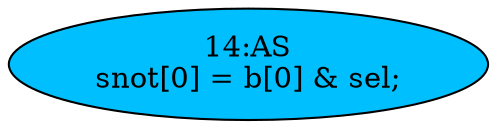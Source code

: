 strict digraph "" {
	node [label="\N"];
	"14:AS"	[ast="<pyverilog.vparser.ast.Assign object at 0x7f0043ab4210>",
		def_var="['snot']",
		fillcolor=deepskyblue,
		label="14:AS
snot[0] = b[0] & sel;",
		statements="[]",
		style=filled,
		typ=Assign,
		use_var="['b', 'sel']"];
}
